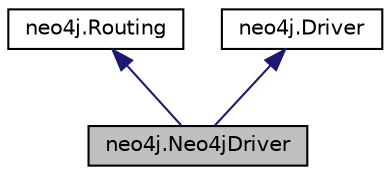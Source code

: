 digraph "neo4j.Neo4jDriver"
{
 // LATEX_PDF_SIZE
  edge [fontname="Helvetica",fontsize="10",labelfontname="Helvetica",labelfontsize="10"];
  node [fontname="Helvetica",fontsize="10",shape=record];
  Node1 [label="neo4j.Neo4jDriver",height=0.2,width=0.4,color="black", fillcolor="grey75", style="filled", fontcolor="black",tooltip=" "];
  Node2 -> Node1 [dir="back",color="midnightblue",fontsize="10",style="solid"];
  Node2 [label="neo4j.Routing",height=0.2,width=0.4,color="black", fillcolor="white", style="filled",URL="$classneo4j_1_1_routing.html",tooltip=" "];
  Node3 -> Node1 [dir="back",color="midnightblue",fontsize="10",style="solid"];
  Node3 [label="neo4j.Driver",height=0.2,width=0.4,color="black", fillcolor="white", style="filled",URL="$classneo4j_1_1_driver.html",tooltip=" "];
}

